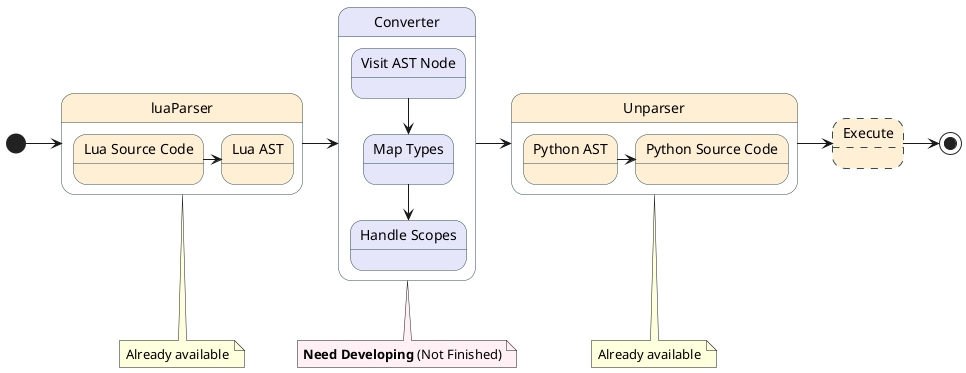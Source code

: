 @startuml
skinparam state {
    BackgroundColor PapayaWhip
    BorderColor DarkSlateGray
}

state luaParser {
  state "Lua AST" as luaast
  state "Lua Source Code" as luasource

  luasource -> luaast
}

state Converter #Lavender {
  state "Visit AST Node" as visit #Lavender 
  state "Map Types" as types #Lavender
  state "Handle Scopes" as scopes #Lavender
  
  visit --> types
  types --> scopes
}

state Unparser {
  state "Python AST" as pyast
  state "Python Source Code" as pycode

  pyast -> pycode
}

state Execute #line.dashed;line.bold; {

}

[*] -> luaParser
luaParser -> Converter
Converter -> Unparser
Unparser -> Execute
Execute -> [*]

note bottom of luaParser
Already available
end note


note bottom of Unparser
Already available
end note

note bottom of Converter #LavenderBlush
<b>Need Developing</b> (Not Finished)
end note

@enduml